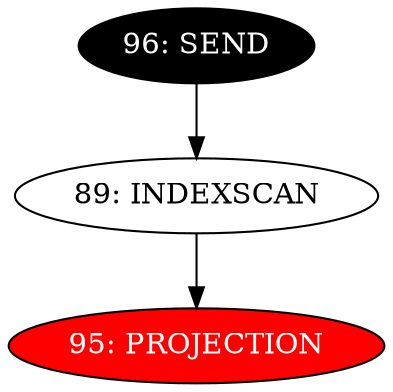 digraph name {
89 [label="89: INDEXSCAN" ];
89 -> 95;
95 [label="95: PROJECTION" fontcolor="white" style="filled" fillcolor="red"];
96 [label="96: SEND" fontcolor="white" style="filled" fillcolor="black"];
96 -> 89;

}


